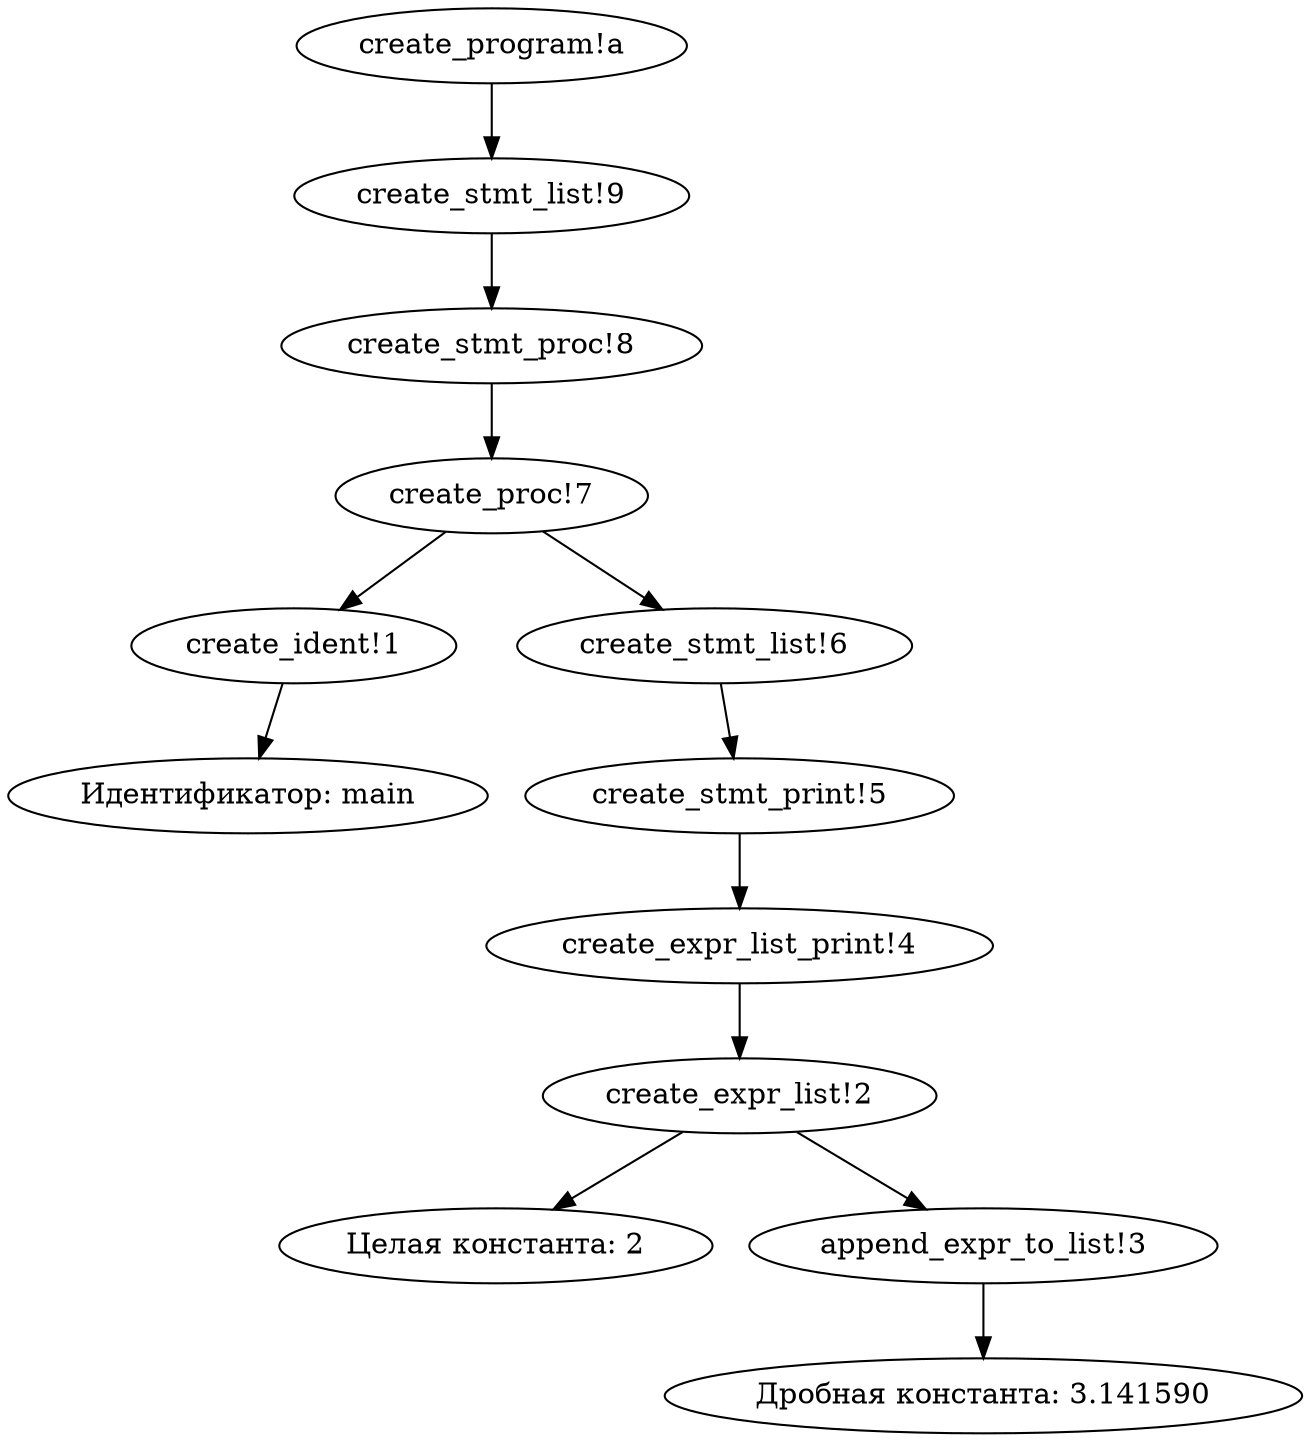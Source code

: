 digraph KumirTree {
"create_ident!1" -> "Идентификатор: main";
"create_expr_list!2" -> "Целая константа: 2";
"create_expr_list!2" -> "append_expr_to_list!3";
"append_expr_to_list!3" -> "Дробная константа: 3.141590";
"create_expr_list_print!4" -> "create_expr_list!2";
"create_stmt_print!5" -> "create_expr_list_print!4";
"create_stmt_list!6" -> "create_stmt_print!5";
"create_proc!7" -> "create_ident!1";
"create_proc!7" -> "create_stmt_list!6";
"create_stmt_proc!8" -> "create_proc!7";
"create_stmt_list!9" -> "create_stmt_proc!8";
"create_program!a" -> "create_stmt_list!9";
 } 